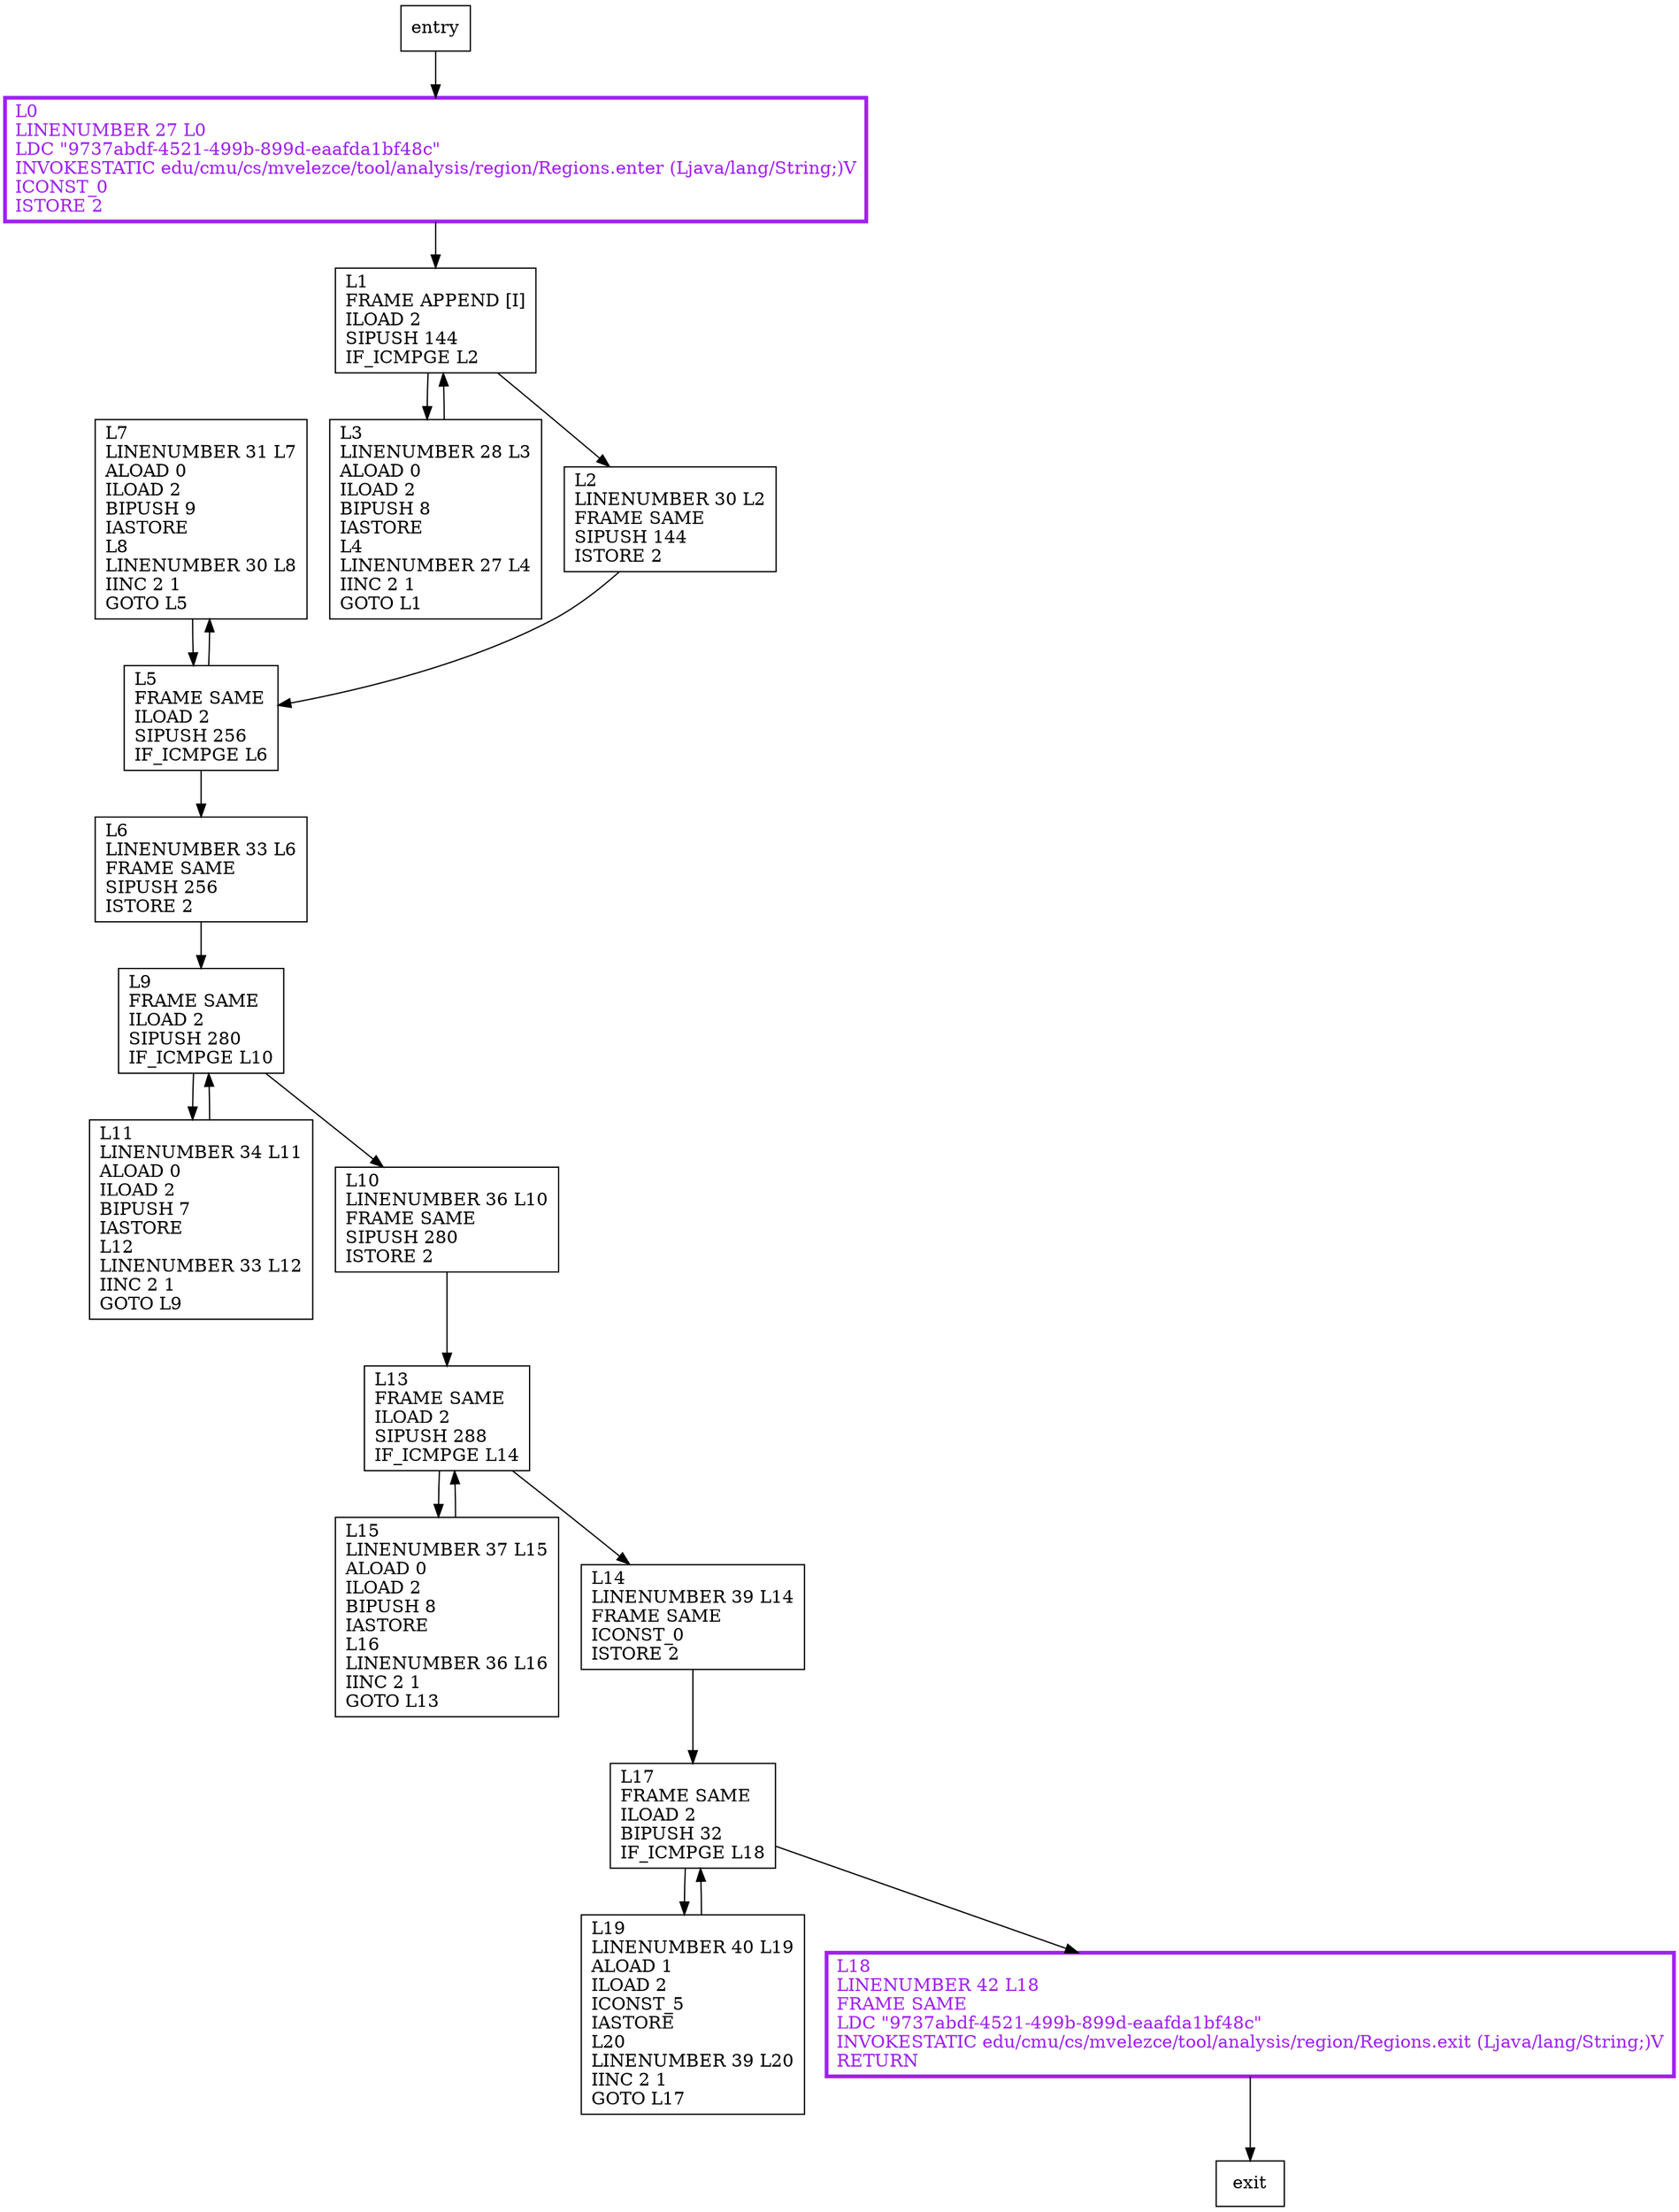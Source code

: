 digraph getFixedTree {
node [shape=record];
333423783 [label="L7\lLINENUMBER 31 L7\lALOAD 0\lILOAD 2\lBIPUSH 9\lIASTORE\lL8\lLINENUMBER 30 L8\lIINC 2 1\lGOTO L5\l"];
1787869830 [label="L19\lLINENUMBER 40 L19\lALOAD 1\lILOAD 2\lICONST_5\lIASTORE\lL20\lLINENUMBER 39 L20\lIINC 2 1\lGOTO L17\l"];
1892159610 [label="L9\lFRAME SAME\lILOAD 2\lSIPUSH 280\lIF_ICMPGE L10\l"];
216442458 [label="L15\lLINENUMBER 37 L15\lALOAD 0\lILOAD 2\lBIPUSH 8\lIASTORE\lL16\lLINENUMBER 36 L16\lIINC 2 1\lGOTO L13\l"];
1227674575 [label="L3\lLINENUMBER 28 L3\lALOAD 0\lILOAD 2\lBIPUSH 8\lIASTORE\lL4\lLINENUMBER 27 L4\lIINC 2 1\lGOTO L1\l"];
83728797 [label="L0\lLINENUMBER 27 L0\lLDC \"9737abdf-4521-499b-899d-eaafda1bf48c\"\lINVOKESTATIC edu/cmu/cs/mvelezce/tool/analysis/region/Regions.enter (Ljava/lang/String;)V\lICONST_0\lISTORE 2\l"];
1400706552 [label="L17\lFRAME SAME\lILOAD 2\lBIPUSH 32\lIF_ICMPGE L18\l"];
169309374 [label="L6\lLINENUMBER 33 L6\lFRAME SAME\lSIPUSH 256\lISTORE 2\l"];
1019396024 [label="L5\lFRAME SAME\lILOAD 2\lSIPUSH 256\lIF_ICMPGE L6\l"];
1499356836 [label="L14\lLINENUMBER 39 L14\lFRAME SAME\lICONST_0\lISTORE 2\l"];
118741083 [label="L2\lLINENUMBER 30 L2\lFRAME SAME\lSIPUSH 144\lISTORE 2\l"];
1657677835 [label="L1\lFRAME APPEND [I]\lILOAD 2\lSIPUSH 144\lIF_ICMPGE L2\l"];
1091594110 [label="L18\lLINENUMBER 42 L18\lFRAME SAME\lLDC \"9737abdf-4521-499b-899d-eaafda1bf48c\"\lINVOKESTATIC edu/cmu/cs/mvelezce/tool/analysis/region/Regions.exit (Ljava/lang/String;)V\lRETURN\l"];
1902895849 [label="L13\lFRAME SAME\lILOAD 2\lSIPUSH 288\lIF_ICMPGE L14\l"];
517760410 [label="L11\lLINENUMBER 34 L11\lALOAD 0\lILOAD 2\lBIPUSH 7\lIASTORE\lL12\lLINENUMBER 33 L12\lIINC 2 1\lGOTO L9\l"];
803165787 [label="L10\lLINENUMBER 36 L10\lFRAME SAME\lSIPUSH 280\lISTORE 2\l"];
entry;
exit;
333423783 -> 1019396024;
1787869830 -> 1400706552;
1892159610 -> 517760410;
1892159610 -> 803165787;
216442458 -> 1902895849;
1227674575 -> 1657677835;
83728797 -> 1657677835;
1400706552 -> 1787869830;
1400706552 -> 1091594110;
169309374 -> 1892159610;
1019396024 -> 333423783;
1019396024 -> 169309374;
1499356836 -> 1400706552;
entry -> 83728797;
118741083 -> 1019396024;
1657677835 -> 118741083;
1657677835 -> 1227674575;
1091594110 -> exit;
1902895849 -> 216442458;
1902895849 -> 1499356836;
517760410 -> 1892159610;
803165787 -> 1902895849;
1091594110[fontcolor="purple", penwidth=3, color="purple"];
83728797[fontcolor="purple", penwidth=3, color="purple"];
}
